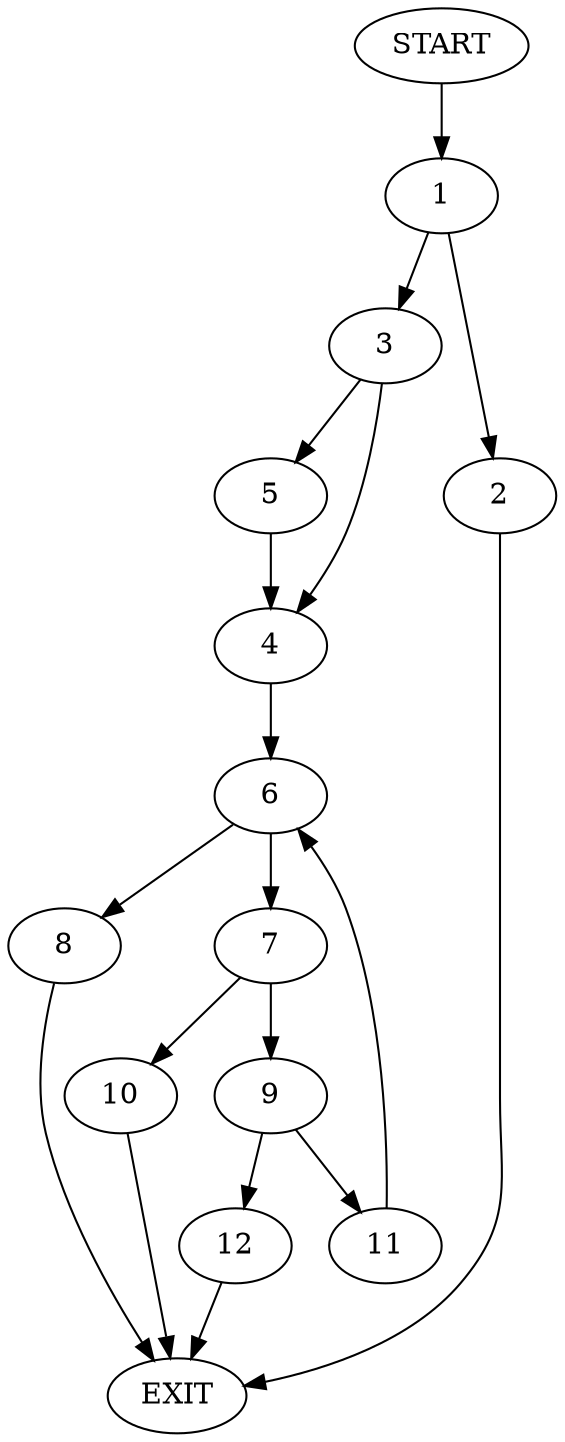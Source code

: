 digraph {
0 [label="START"]
13 [label="EXIT"]
0 -> 1
1 -> 2
1 -> 3
3 -> 4
3 -> 5
2 -> 13
4 -> 6
5 -> 4
6 -> 7
6 -> 8
8 -> 13
7 -> 9
7 -> 10
10 -> 13
9 -> 11
9 -> 12
11 -> 6
12 -> 13
}
